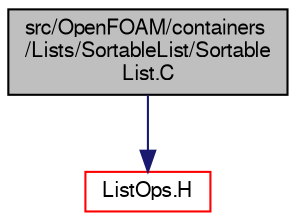 digraph "src/OpenFOAM/containers/Lists/SortableList/SortableList.C"
{
  bgcolor="transparent";
  edge [fontname="FreeSans",fontsize="10",labelfontname="FreeSans",labelfontsize="10"];
  node [fontname="FreeSans",fontsize="10",shape=record];
  Node0 [label="src/OpenFOAM/containers\l/Lists/SortableList/Sortable\lList.C",height=0.2,width=0.4,color="black", fillcolor="grey75", style="filled", fontcolor="black"];
  Node0 -> Node1 [color="midnightblue",fontsize="10",style="solid",fontname="FreeSans"];
  Node1 [label="ListOps.H",height=0.2,width=0.4,color="red",URL="$a08687.html",tooltip="Various functions to operate on Lists. "];
}
